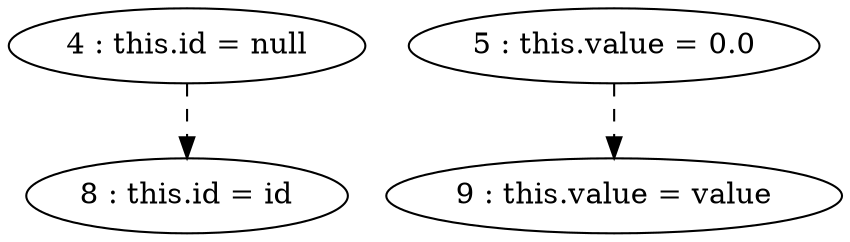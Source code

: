 digraph G {
"4 : this.id = null"
"4 : this.id = null" -> "8 : this.id = id" [style=dashed]
"5 : this.value = 0.0"
"5 : this.value = 0.0" -> "9 : this.value = value" [style=dashed]
"8 : this.id = id"
"9 : this.value = value"
}